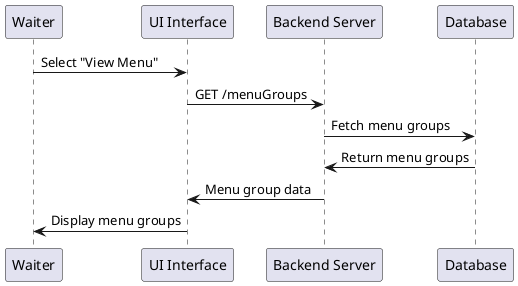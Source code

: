 @startuml
participant Waiter as waiter
participant "UI Interface" as ui
participant "Backend Server" as server
participant "Database" as db

waiter -> ui : Select "View Menu"
ui -> server : GET /menuGroups
server -> db : Fetch menu groups
db -> server : Return menu groups
server -> ui : Menu group data
ui -> waiter : Display menu groups

@enduml